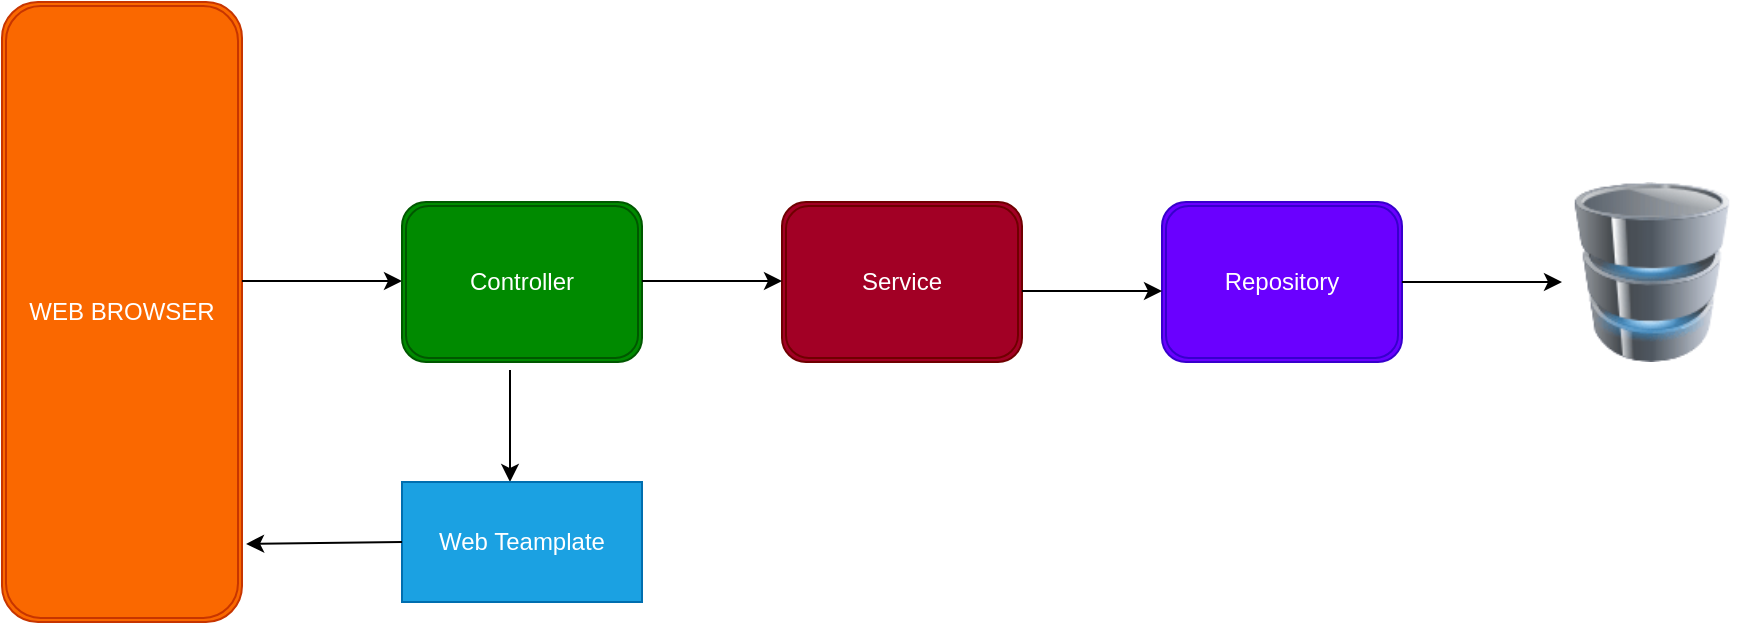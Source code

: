 <mxfile version="28.0.6">
  <diagram name="Seite-1" id="XeEdsF5BqcHRWCsrdtny">
    <mxGraphModel dx="1426" dy="897" grid="1" gridSize="10" guides="1" tooltips="1" connect="1" arrows="1" fold="1" page="1" pageScale="1" pageWidth="827" pageHeight="1169" math="0" shadow="0">
      <root>
        <mxCell id="0" />
        <mxCell id="1" parent="0" />
        <mxCell id="WmM9DqieABWU6b89RkYY-1" value="&lt;font style=&quot;color: rgb(255, 255, 255);&quot;&gt;WEB BROWSER&lt;/font&gt;" style="shape=ext;double=1;rounded=1;whiteSpace=wrap;html=1;fillColor=#fa6800;fontColor=#000000;strokeColor=#C73500;" vertex="1" parent="1">
          <mxGeometry x="30" y="40" width="120" height="310" as="geometry" />
        </mxCell>
        <mxCell id="WmM9DqieABWU6b89RkYY-2" value="" style="endArrow=classic;html=1;rounded=0;" edge="1" parent="1">
          <mxGeometry width="50" height="50" relative="1" as="geometry">
            <mxPoint x="150" y="179.5" as="sourcePoint" />
            <mxPoint x="230" y="179.5" as="targetPoint" />
          </mxGeometry>
        </mxCell>
        <mxCell id="WmM9DqieABWU6b89RkYY-3" value="Controller" style="shape=ext;double=1;rounded=1;whiteSpace=wrap;html=1;fillColor=#008a00;fontColor=#ffffff;strokeColor=#005700;" vertex="1" parent="1">
          <mxGeometry x="230" y="140" width="120" height="80" as="geometry" />
        </mxCell>
        <mxCell id="WmM9DqieABWU6b89RkYY-4" value="Service" style="shape=ext;double=1;rounded=1;whiteSpace=wrap;html=1;fillColor=#a20025;fontColor=#ffffff;strokeColor=#6F0000;" vertex="1" parent="1">
          <mxGeometry x="420" y="140" width="120" height="80" as="geometry" />
        </mxCell>
        <mxCell id="WmM9DqieABWU6b89RkYY-5" value="" style="endArrow=classic;html=1;rounded=0;" edge="1" parent="1">
          <mxGeometry width="50" height="50" relative="1" as="geometry">
            <mxPoint x="350" y="179.5" as="sourcePoint" />
            <mxPoint x="420" y="179.5" as="targetPoint" />
            <Array as="points">
              <mxPoint x="360" y="179.5" />
            </Array>
          </mxGeometry>
        </mxCell>
        <mxCell id="WmM9DqieABWU6b89RkYY-6" value="Repository" style="shape=ext;double=1;rounded=1;whiteSpace=wrap;html=1;fillColor=#6a00ff;strokeColor=#3700CC;fontColor=#ffffff;" vertex="1" parent="1">
          <mxGeometry x="610" y="140" width="120" height="80" as="geometry" />
        </mxCell>
        <mxCell id="WmM9DqieABWU6b89RkYY-7" value="" style="endArrow=classic;html=1;rounded=0;" edge="1" parent="1">
          <mxGeometry width="50" height="50" relative="1" as="geometry">
            <mxPoint x="540" y="184.5" as="sourcePoint" />
            <mxPoint x="610" y="184.5" as="targetPoint" />
            <Array as="points">
              <mxPoint x="550" y="184.5" />
            </Array>
          </mxGeometry>
        </mxCell>
        <mxCell id="WmM9DqieABWU6b89RkYY-8" value="" style="endArrow=classic;html=1;rounded=0;" edge="1" parent="1">
          <mxGeometry width="50" height="50" relative="1" as="geometry">
            <mxPoint x="730" y="180" as="sourcePoint" />
            <mxPoint x="810" y="180" as="targetPoint" />
          </mxGeometry>
        </mxCell>
        <mxCell id="WmM9DqieABWU6b89RkYY-9" value="" style="image;html=1;image=img/lib/clip_art/computers/Database_128x128.png" vertex="1" parent="1">
          <mxGeometry x="800" y="130" width="110" height="90" as="geometry" />
        </mxCell>
        <mxCell id="WmM9DqieABWU6b89RkYY-10" value="" style="endArrow=classic;html=1;rounded=0;exitX=0.45;exitY=1.05;exitDx=0;exitDy=0;exitPerimeter=0;" edge="1" parent="1" source="WmM9DqieABWU6b89RkYY-3">
          <mxGeometry width="50" height="50" relative="1" as="geometry">
            <mxPoint x="270" y="280" as="sourcePoint" />
            <mxPoint x="284" y="280" as="targetPoint" />
          </mxGeometry>
        </mxCell>
        <mxCell id="WmM9DqieABWU6b89RkYY-11" value="&lt;font style=&quot;color: rgb(255, 255, 255);&quot;&gt;Web Teamplate&lt;/font&gt;" style="rounded=0;whiteSpace=wrap;html=1;fillColor=#1ba1e2;strokeColor=#006EAF;fontColor=#ffffff;" vertex="1" parent="1">
          <mxGeometry x="230" y="280" width="120" height="60" as="geometry" />
        </mxCell>
        <mxCell id="WmM9DqieABWU6b89RkYY-12" value="" style="endArrow=classic;html=1;rounded=0;entryX=1.017;entryY=0.874;entryDx=0;entryDy=0;entryPerimeter=0;exitX=0;exitY=0.5;exitDx=0;exitDy=0;" edge="1" parent="1" source="WmM9DqieABWU6b89RkYY-11" target="WmM9DqieABWU6b89RkYY-1">
          <mxGeometry width="50" height="50" relative="1" as="geometry">
            <mxPoint x="220" y="310" as="sourcePoint" />
            <mxPoint x="440" y="440" as="targetPoint" />
          </mxGeometry>
        </mxCell>
      </root>
    </mxGraphModel>
  </diagram>
</mxfile>
